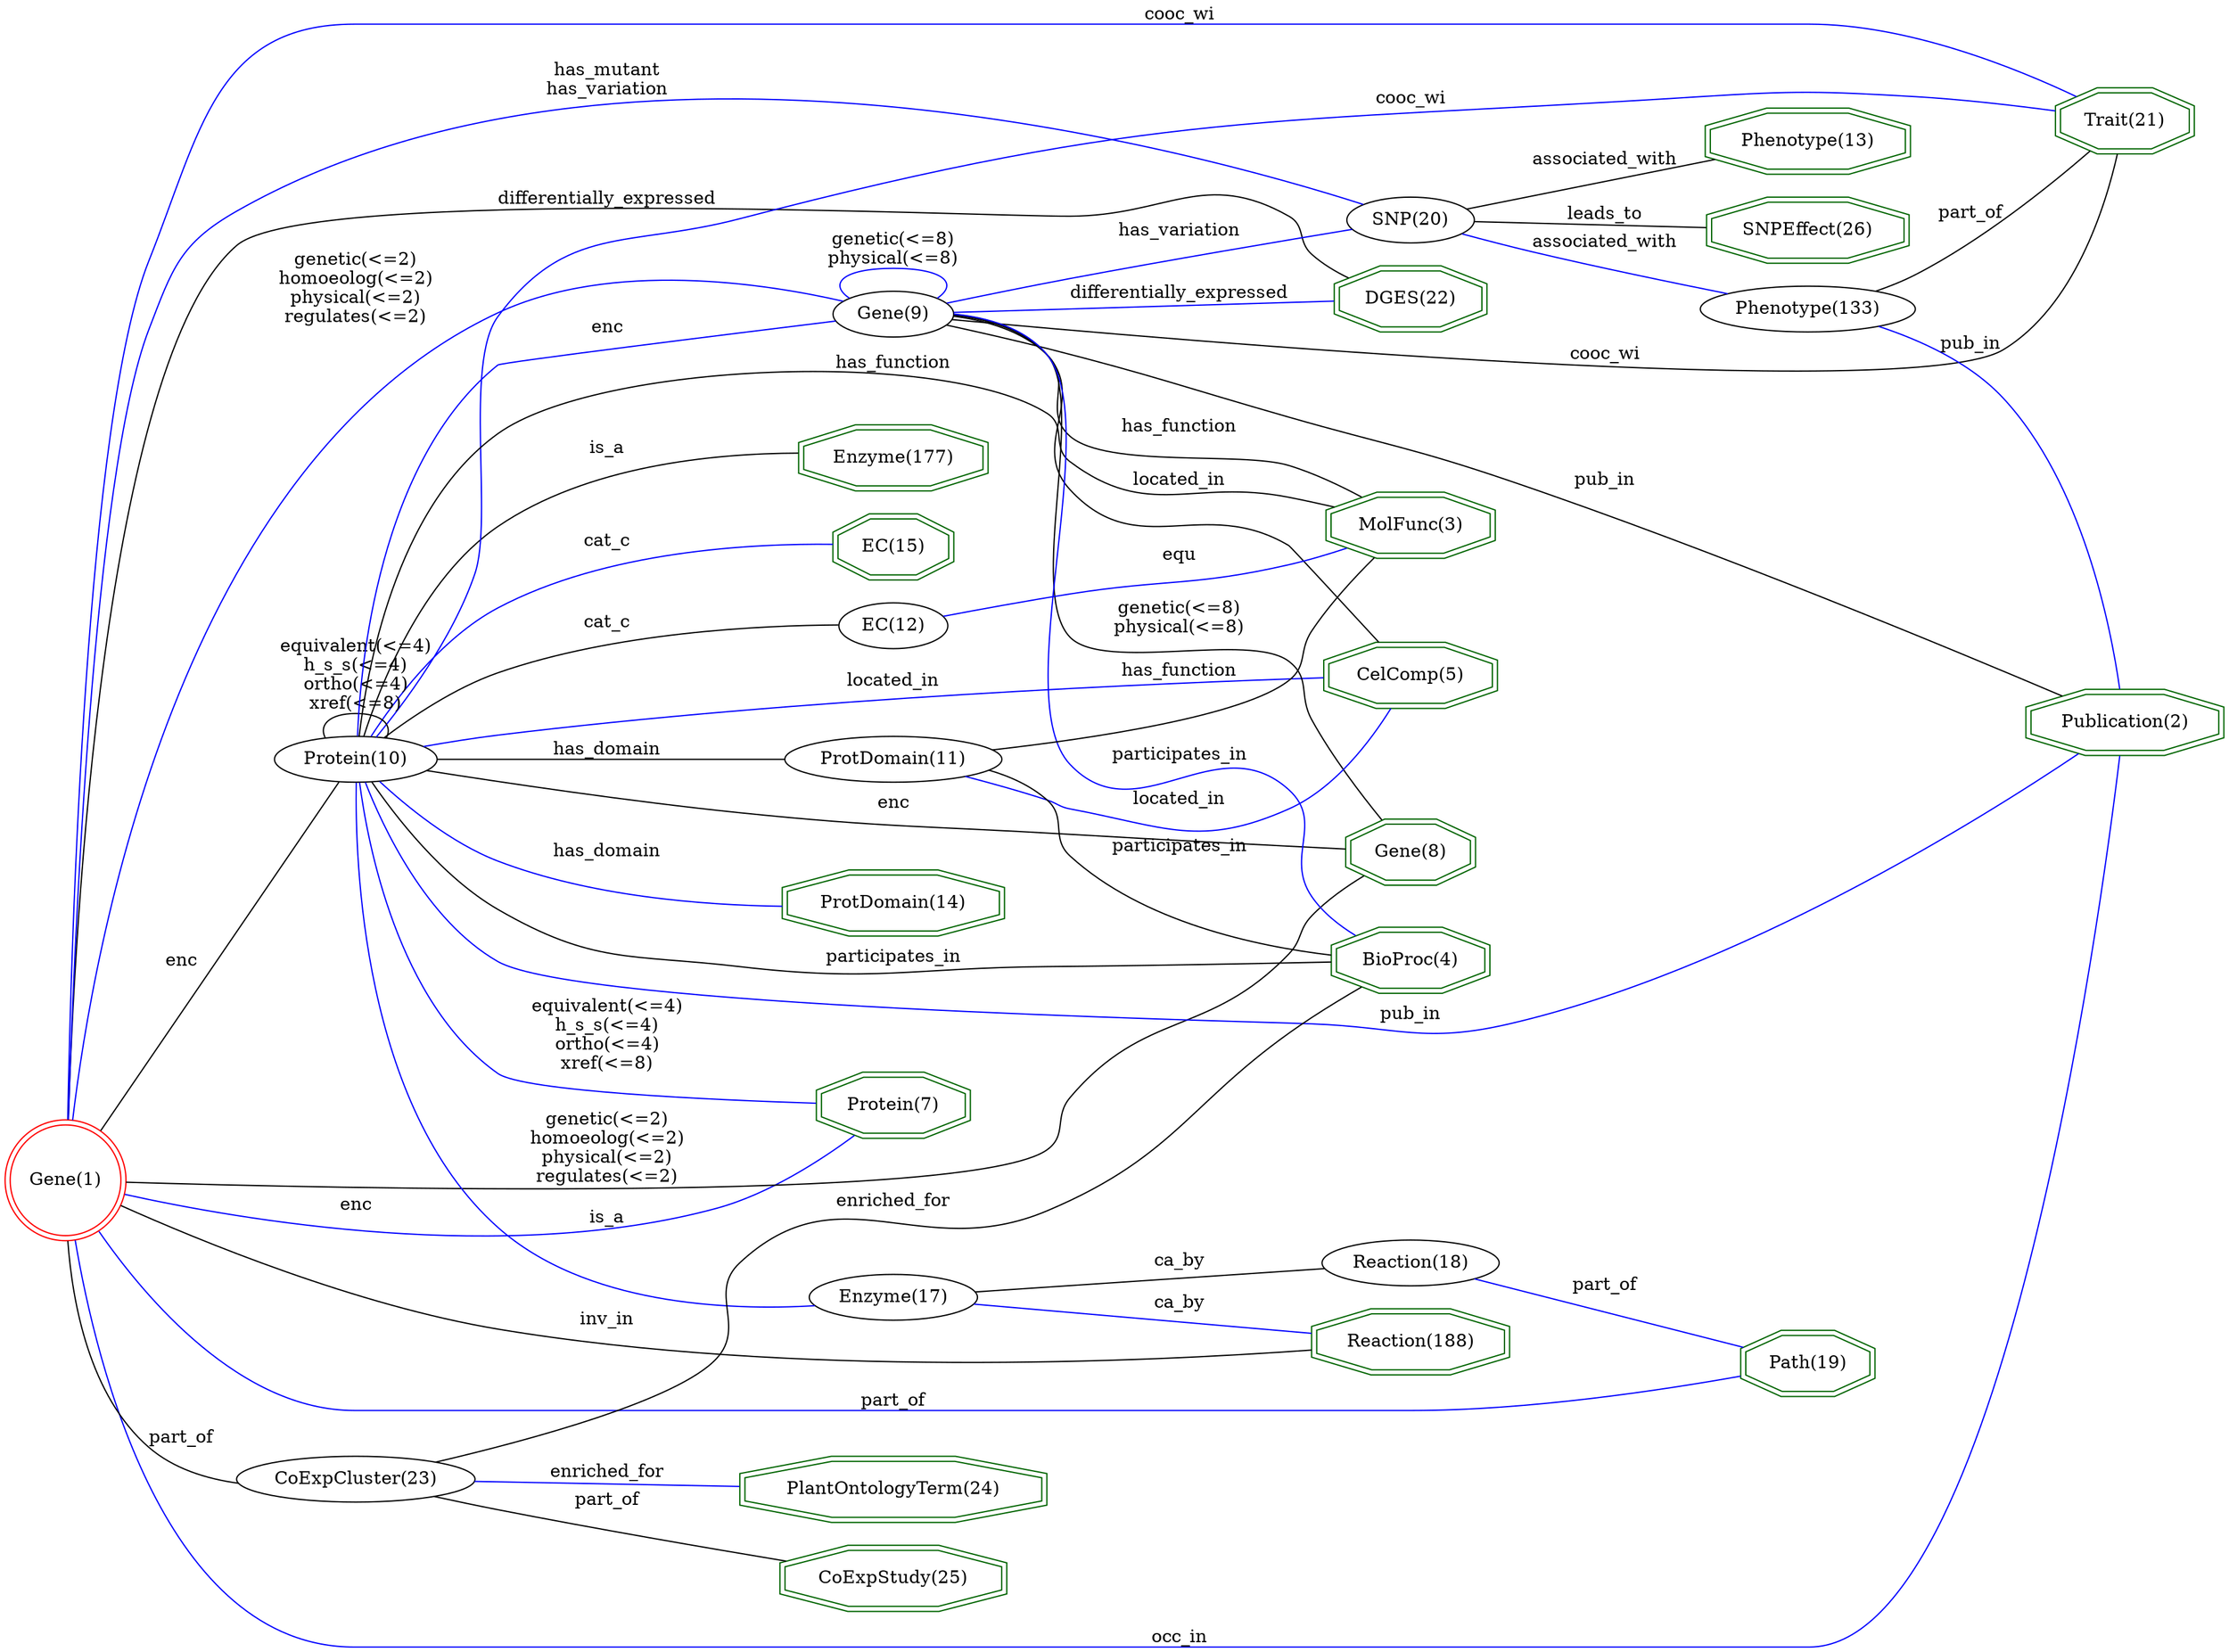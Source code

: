 digraph {
	graph [_draw_="c 9 -#fffffe00 C 7 -#ffffff P 4 0 0 0 1231 1486.9 1231 1486.9 0 ",
		bb="0,0,1486.9,1231",
		dpi=96,
		rankdir=LR,
		xdotversion=1.7
	];
	node [label="\N"];
	"Phenotype(13)"	[_draw_="c 7 -#006400 p 8 1265.97 1120.54 1265.97 1135.46 1226.39 1146 1170.41 1146 1130.83 1135.46 1130.83 1120.54 1170.41 1110 1226.39 \
1110 c 7 -#006400 p 8 1269.97 1117.47 1269.97 1138.53 1226.91 1150 1169.89 1150 1126.83 1138.53 1126.83 1117.47 1169.89 1106 1226.91 \
1106 ",
		_ldraw_="F 14 11 -Times-Roman c 7 -#000000 T 1198.4 1124.3 0 80 13 -Phenotype(13) ",
		color=darkgreen,
		height=0.61111,
		pos="1198.4,1128",
		shape=doubleoctagon,
		width=1.9871];
	"Enzyme(177)"	[_draw_="c 7 -#006400 p 8 652.53 880.54 652.53 895.46 615.02 906 561.97 906 524.46 895.46 524.46 880.54 561.97 870 615.02 870 c 7 -#006400 \
p 8 656.53 877.51 656.53 898.49 615.57 910 561.42 910 520.46 898.49 520.46 877.51 561.42 866 615.57 866 ",
		_ldraw_="F 14 11 -Times-Roman c 7 -#000000 T 588.49 884.3 0 75 11 -Enzyme(177) ",
		color=darkgreen,
		height=0.61111,
		pos="588.49,888",
		shape=doubleoctagon,
		width=1.8894];
	"Trait(21)"	[_draw_="c 7 -#006400 p 8 1462.71 1136.54 1462.71 1151.46 1435.8 1162 1397.74 1162 1370.83 1151.46 1370.83 1136.54 1397.74 1126 1435.8 1126 \
c 7 -#006400 p 8 1466.72 1133.82 1466.72 1154.18 1436.56 1166 1396.98 1166 1366.81 1154.18 1366.81 1133.82 1396.98 1122 1436.56 \
1122 ",
		_ldraw_="F 14 11 -Times-Roman c 7 -#000000 T 1416.77 1140.3 0 49 9 -Trait(21) ",
		color=darkgreen,
		height=0.61111,
		pos="1416.8,1144",
		shape=doubleoctagon,
		width=1.3813];
	"Publication(2)"	[_draw_="c 7 -#006400 p 8 1483.02 680.54 1483.02 695.46 1444.21 706 1389.33 706 1350.52 695.46 1350.52 680.54 1389.33 670 1444.21 670 c 7 \
-#006400 p 8 1487.03 677.49 1487.03 698.51 1444.75 710 1388.79 710 1346.51 698.51 1346.51 677.49 1388.79 666 1444.75 666 ",
		_ldraw_="F 14 11 -Times-Roman c 7 -#000000 T 1416.77 684.3 0 78 14 -Publication(2) ",
		color=darkgreen,
		height=0.61111,
		pos="1416.8,688",
		shape=doubleoctagon,
		width=1.948];
	"SNPEffect(26)"	[_draw_="c 7 -#006400 p 8 1266.87 1058.54 1266.87 1073.46 1226.76 1084 1170.04 1084 1129.94 1073.46 1129.94 1058.54 1170.04 1048 1226.76 \
1048 c 7 -#006400 p 8 1270.88 1055.46 1270.88 1076.54 1227.28 1088 1169.52 1088 1125.92 1076.54 1125.92 1055.46 1169.52 1044 1227.28 \
1044 ",
		_ldraw_="F 14 11 -Times-Roman c 7 -#000000 T 1198.4 1062.3 0 81 13 -SNPEffect(26) ",
		color=darkgreen,
		height=0.61111,
		pos="1198.4,1066",
		shape=doubleoctagon,
		width=2.0066];
	"EC(15)"	[_draw_="c 7 -#006400 p 8 627.79 818.54 627.79 833.46 604.77 844 572.21 844 549.19 833.46 549.19 818.54 572.21 808 604.77 808 c 7 -#006400 \
p 8 631.78 815.97 631.78 836.03 605.64 848 571.35 848 545.2 836.03 545.2 815.97 571.35 804 605.64 804 ",
		_ldraw_="F 14 11 -Times-Roman c 7 -#000000 T 588.49 822.3 0 40 6 -EC(15) ",
		color=darkgreen,
		height=0.61111,
		pos="588.49,826",
		shape=doubleoctagon,
		width=1.2054];
	"MolFunc(3)"	[_draw_="c 7 -#006400 p 8 991.32 826.54 991.32 841.46 957.18 852 908.89 852 874.75 841.46 874.75 826.54 908.89 816 957.18 816 c 7 -#006400 \
p 8 995.31 823.59 995.31 844.41 957.78 856 908.29 856 870.75 844.41 870.75 823.59 908.29 812 957.78 812 ",
		_ldraw_="F 14 11 -Times-Roman c 7 -#000000 T 933.03 830.3 0 67 10 -MolFunc(3) ",
		color=darkgreen,
		height=0.61111,
		pos="933.03,834",
		shape=doubleoctagon,
		width=1.7331];
	"Protein(7)"	[_draw_="c 7 -#006400 p 8 638.39 398.54 638.39 413.46 609.16 424 567.82 424 538.59 413.46 538.59 398.54 567.82 388 609.16 388 c 7 -#006400 \
p 8 642.39 395.73 642.39 416.27 609.86 428 567.13 428 534.6 416.27 534.6 395.73 567.13 384 609.86 384 ",
		_ldraw_="F 14 11 -Times-Roman c 7 -#000000 T 588.49 402.3 0 55 10 -Protein(7) ",
		color=darkgreen,
		height=0.61111,
		pos="588.49,406",
		shape=doubleoctagon,
		width=1.4986];
	"Gene(8)"	[_draw_="c 7 -#006400 p 8 975.87 573.54 975.87 588.46 950.78 599 915.29 599 890.2 588.46 890.2 573.54 915.29 563 950.78 563 c 7 -#006400 \
p 8 979.86 570.88 979.86 591.12 951.58 603 914.49 603 886.21 591.12 886.21 570.88 914.49 559 951.58 559 ",
		_ldraw_="F 14 11 -Times-Roman c 7 -#000000 T 933.03 577.3 0 45 7 -Gene(8) ",
		color=darkgreen,
		height=0.61111,
		pos="933.03,581",
		shape=doubleoctagon,
		width=1.3031];
	"Gene(1)"	[_draw_="c 7 -#ff0000 e 43.65 341 39.78 39.78 c 7 -#ff0000 e 43.65 341 43.79 43.79 ",
		_ldraw_="F 14 11 -Times-Roman c 7 -#000000 T 43.65 337.3 0 45 7 -Gene(1) ",
		color=red,
		height=1.2124,
		pos="43.646,341",
		shape=doublecircle,
		width=1.2124];
	"Gene(1)" -> "Trait(21)"	[_draw_="c 7 -#0000ff B 13 45.88 384.6 49.99 515.06 65.29 900.6 105.29 1019 139.06 1118.94 132.2 1216 237.69 1216 237.69 1216 237.69 1216 \
1199.4 1216 1268.29 1216 1343.49 1182.74 1384.6 1161.43 ",
		_ldraw_="F 14 11 -Times-Roman c 7 -#000000 T 779.41 1219.8 0 46 7 -cooc_wi ",
		arrowhead=none,
		color=blue,
		label=cooc_wi,
		lp="779.41,1223.5",
		pos="45.88,384.6 49.99,515.06 65.287,900.6 105.29,1019 139.06,1118.9 132.2,1216 237.69,1216 237.69,1216 237.69,1216 1199.4,1216 1268.3,\
1216 1343.5,1182.7 1384.6,1161.4"];
	"Gene(1)" -> "Publication(2)"	[_draw_="c 7 -#0000ff B 10 49.01 297.47 60.86 205.54 102.48 0 237.69 0 237.69 0 237.69 0 1199.4 0 1342.46 0 1402.51 548.13 1413.77 665.89 ",
		_ldraw_="F 14 11 -Times-Roman c 7 -#000000 T 779.41 3.8 0 37 6 -occ_in ",
		arrowhead=none,
		color=blue,
		label=occ_in,
		lp="779.41,7.5",
		pos="49.005,297.47 60.858,205.54 102.48,0 237.69,0 237.69,0 237.69,0 1199.4,0 1342.5,0 1402.5,548.13 1413.8,665.89"];
	"Gene(1)" -> "Protein(7)"	[_draw_="c 7 -#0000ff B 10 86.01 329.27 162.58 309.63 330.7 276.2 463.08 319 472.47 322.04 473.03 326.29 481.08 332 507.52 350.74 537.88 \
371.81 559.39 386.66 ",
		_ldraw_="F 14 11 -Times-Roman c 7 -#000000 T 238.69 316.8 0 19 3 -enc ",
		arrowhead=none,
		color=blue,
		label=enc,
		lp="238.69,320.5",
		pos="86.005,329.27 162.58,309.63 330.7,276.2 463.08,319 472.47,322.04 473.03,326.29 481.08,332 507.52,350.74 537.88,371.81 559.39,386.66"];
	"Gene(1)" -> "Gene(8)"	[_draw_="c 7 -#000000 B 25 87.5 340.61 143.67 340.12 245.25 339.3 332.08 339 390.3 338.8 405.06 334.2 463.08 339 471.16 339.67 473.07 340.72 \
481.08 342 576.46 357.27 617.84 318.11 695.91 375 710.36 385.54 702.63 397.11 713.91 411 760.75 468.72 795.46 459.49 844.91 515 \
855 526.33 851.84 533.62 862.91 544 872.54 553.03 884.79 560.53 896.31 566.36 ",
		_ldraw_="F 14 11 -Times-Roman c 7 -#000000 T 397.58 387.8 0 72 12 -genetic(<=2) F 14 11 -Times-Roman c 7 -#000000 T 397.58 372.8 0 94 14 \
-homoeolog(<=2) F 14 11 -Times-Roman c 7 -#000000 T 397.58 357.8 0 78 13 -physical(<=2) F 14 11 -Times-Roman c 7 -#000000 T 397.58 \
342.8 0 82 14 -regulates(<=2) ",
		arrowhead=none,
		color=black,
		label="genetic(<=2)\nhomoeolog(<=2)\nphysical(<=2)\nregulates(<=2)",
		lp="397.58,369",
		pos="87.5,340.61 143.67,340.12 245.25,339.3 332.08,339 390.3,338.8 405.06,334.2 463.08,339 471.16,339.67 473.07,340.72 481.08,342 576.46,\
357.27 617.84,318.11 695.91,375 710.36,385.54 702.63,397.11 713.91,411 760.75,468.72 795.46,459.49 844.91,515 855,526.33 851.84,\
533.62 862.91,544 872.54,553.03 884.79,560.53 896.31,566.36"];
	"DGES(22)"	[_draw_="c 7 -#006400 p 8 985.15 1004.54 985.15 1019.46 954.62 1030 911.45 1030 880.92 1019.46 880.92 1004.54 911.45 994 954.62 994 c 7 -#\
006400 p 8 989.15 1001.69 989.15 1022.31 955.29 1034 910.78 1034 876.92 1022.31 876.92 1001.69 910.78 990 955.29 990 ",
		_ldraw_="F 14 11 -Times-Roman c 7 -#000000 T 933.03 1008.3 0 58 8 -DGES(22) ",
		color=darkgreen,
		height=0.61111,
		pos="933.03,1012",
		shape=doubleoctagon,
		width=1.5572];
	"Gene(1)" -> "DGES(22)"	[_draw_="c 7 -#000000 B 16 45.84 384.72 50.48 520.96 71.99 934.04 163.29 1024 247.99 1107.45 577.02 1076.6 695.91 1075 762.15 1074.11 787.19 \
1103.52 844.91 1071 857.8 1063.74 851.69 1052.65 862.91 1043 870.58 1036.39 879.9 1030.96 889.17 1026.59 ",
		_ldraw_="F 14 11 -Times-Roman c 7 -#000000 T 397.58 1084.8 0 131 24 -differentially_expressed ",
		arrowhead=none,
		color=black,
		label=differentially_expressed,
		lp="397.58,1088.5",
		pos="45.836,384.72 50.484,520.96 71.989,934.04 163.29,1024 247.99,1107.4 577.02,1076.6 695.91,1075 762.15,1074.1 787.19,1103.5 844.91,\
1071 857.8,1063.7 851.69,1052.6 862.91,1043 870.58,1036.4 879.9,1031 889.17,1026.6"];
	"Reaction(188)"	[_draw_="c 7 -#006400 p 8 999.28 213.54 999.28 228.46 960.48 239 905.59 239 866.79 228.46 866.79 213.54 905.59 203 960.48 203 c 7 -#006400 \
p 8 1003.29 210.49 1003.29 231.51 961.01 243 905.06 243 862.78 231.51 862.78 210.49 905.06 199 961.01 199 ",
		_ldraw_="F 14 11 -Times-Roman c 7 -#000000 T 933.03 217.3 0 78 13 -Reaction(188) ",
		color=darkgreen,
		height=0.61111,
		pos="933.03,221",
		shape=doubleoctagon,
		width=1.948];
	"Gene(1)" -> "Reaction(188)"	[_draw_="c 7 -#000000 B 7 83.42 321.91 137.54 296.42 239.52 252.56 332.08 236 521.56 202.09 750.02 209.31 862.52 215.96 ",
		_ldraw_="F 14 11 -Times-Roman c 7 -#000000 T 397.58 239.8 0 35 6 -inv_in ",
		arrowhead=none,
		color=black,
		label=inv_in,
		lp="397.58,243.5",
		pos="83.425,321.91 137.54,296.42 239.52,252.56 332.08,236 521.56,202.09 750.02,209.31 862.52,215.96"];
	"Path(19)"	[_draw_="c 7 -#006400 p 8 1242.56 198.54 1242.56 213.46 1216.69 224 1180.11 224 1154.25 213.46 1154.25 198.54 1180.11 188 1216.69 188 c 7 \
-#006400 p 8 1246.54 195.85 1246.54 216.15 1217.47 228 1179.33 228 1150.26 216.15 1150.26 195.85 1179.33 184 1217.47 184 ",
		_ldraw_="F 14 11 -Times-Roman c 7 -#000000 T 1198.4 202.3 0 47 8 -Path(19) ",
		color=darkgreen,
		height=0.61111,
		pos="1198.4,206",
		shape=doubleoctagon,
		width=1.3422];
	"Gene(1)" -> "Path(19)"	[_draw_="c 7 -#0000ff B 10 65.29 303.05 95.8 252.67 157.99 170 237.69 170 237.69 170 237.69 170 934.03 170 1010.41 170 1098.11 185.05 1150.57 \
195.68 ",
		_ldraw_="F 14 11 -Times-Roman c 7 -#000000 T 588.49 173.8 0 40 7 -part_of ",
		arrowhead=none,
		color=blue,
		label=part_of,
		lp="588.49,177.5",
		pos="65.293,303.05 95.796,252.67 157.99,170 237.69,170 237.69,170 237.69,170 934.03,170 1010.4,170 1098.1,185.05 1150.6,195.68"];
	"SNP(20)"	[_draw_="c 7 -#000000 e 933.03 1070 41.69 18 ",
		_ldraw_="F 14 11 -Times-Roman c 7 -#000000 T 933.03 1066.3 0 48 7 -SNP(20) ",
		height=0.5,
		pos="933.03,1070",
		width=1.1555];
	"Gene(1)" -> "SNP(20)"	[_draw_="c 7 -#0000ff B 7 44.31 384.68 44.29 528.49 53.06 982.54 163.29 1063 397.5 1233.95 787.83 1119.79 900.63 1081.32 ",
		_ldraw_="F 14 11 -Times-Roman c 7 -#000000 T 397.58 1171.8 0 64 10 -has_mutant F 14 11 -Times-Roman c 7 -#000000 T 397.58 1156.8 0 73 13 \
-has_variation ",
		arrowhead=none,
		color=blue,
		label="has_mutant\nhas_variation",
		lp="397.58,1168",
		pos="44.314,384.68 44.287,528.49 53.057,982.54 163.29,1063 397.5,1233.9 787.83,1119.8 900.63,1081.3"];
	"Protein(10)"	[_draw_="c 7 -#000000 e 238.69 666 50.89 18 ",
		_ldraw_="F 14 11 -Times-Roman c 7 -#000000 T 238.69 662.3 0 62 11 -Protein(10) ",
		height=0.5,
		pos="238.69,666",
		width=1.4082];
	"Gene(1)" -> "Protein(10)"	[_draw_="c 7 -#000000 B 4 66.79 378.28 108.38 448.31 196.74 597.06 227.14 648.25 ",
		_ldraw_="F 14 11 -Times-Roman c 7 -#000000 T 125.29 506.8 0 19 3 -enc ",
		arrowhead=none,
		color=black,
		label=enc,
		lp="125.29,510.5",
		pos="66.791,378.28 108.38,448.31 196.74,597.06 227.14,648.25"];
	"Gene(9)"	[_draw_="c 7 -#000000 e 588.49 1000 39.79 18 ",
		_ldraw_="F 14 11 -Times-Roman c 7 -#000000 T 588.49 996.3 0 45 7 -Gene(9) ",
		height=0.5,
		pos="588.49,1000",
		width=1.1013];
	"Gene(1)" -> "Gene(9)"	[_draw_="c 7 -#0000ff B 10 50.28 384.15 62.06 464.27 94.14 639.81 163.29 771 217.53 873.89 229.53 916.11 332.08 971 401.72 1008.28 497.16 \
1007.87 549.43 1004.07 ",
		_ldraw_="F 14 11 -Times-Roman c 7 -#000000 T 238.69 1008.8 0 72 12 -genetic(<=2) F 14 11 -Times-Roman c 7 -#000000 T 238.69 993.8 0 94 14 \
-homoeolog(<=2) F 14 11 -Times-Roman c 7 -#000000 T 238.69 978.8 0 78 13 -physical(<=2) F 14 11 -Times-Roman c 7 -#000000 T 238.69 \
963.8 0 82 14 -regulates(<=2) ",
		arrowhead=none,
		color=blue,
		label="genetic(<=2)\nhomoeolog(<=2)\nphysical(<=2)\nregulates(<=2)",
		lp="238.69,990",
		pos="50.277,384.15 62.055,464.27 94.141,639.81 163.29,771 217.53,873.89 229.53,916.11 332.08,971 401.72,1008.3 497.16,1007.9 549.43,1004.1"];
	"CoExpCluster(23)"	[_draw_="c 7 -#000000 e 238.69 118 75.29 18 ",
		_ldraw_="F 14 11 -Times-Roman c 7 -#000000 T 238.69 114.3 0 100 16 -CoExpCluster(23) ",
		height=0.5,
		pos="238.69,118",
		width=2.0943];
	"Gene(1)" -> "CoExpCluster(23)"	[_draw_="c 7 -#000000 B 7 45.25 297.35 48.37 251.42 60.72 180.42 105.29 141 121.19 126.93 142.52 119.96 163.4 116.82 ",
		_ldraw_="F 14 11 -Times-Roman c 7 -#000000 T 125.29 144.8 0 40 7 -part_of ",
		arrowhead=none,
		color=black,
		label=part_of,
		lp="125.29,148.5",
		pos="45.245,297.35 48.368,251.42 60.722,180.42 105.29,141 121.19,126.93 142.52,119.96 163.4,116.82"];
	"CelComp(5)"	[_draw_="c 7 -#006400 p 8 992.64 712.54 992.64 727.46 957.72 738 908.34 738 873.43 727.46 873.43 712.54 908.34 702 957.72 702 c 7 -#006400 \
p 8 996.63 709.57 996.63 730.43 958.31 742 907.76 742 869.44 730.43 869.44 709.57 907.76 698 958.31 698 ",
		_ldraw_="F 14 11 -Times-Roman c 7 -#000000 T 933.03 716.3 0 69 10 -CelComp(5) ",
		color=darkgreen,
		height=0.61111,
		pos="933.03,720",
		shape=doubleoctagon,
		width=1.7721];
	"BioProc(4)"	[_draw_="c 7 -#006400 p 8 987.36 505.54 987.36 520.46 955.54 531 910.53 531 878.71 520.46 878.71 505.54 910.53 495 955.54 495 c 7 -#006400 \
p 8 991.37 502.66 991.37 523.34 956.19 535 909.88 535 874.7 523.34 874.7 502.66 909.88 491 956.19 491 ",
		_ldraw_="F 14 11 -Times-Roman c 7 -#000000 T 933.03 509.3 0 61 10 -BioProc(4) ",
		color=darkgreen,
		height=0.61111,
		pos="933.03,513",
		shape=doubleoctagon,
		width=1.6158];
	"ProtDomain(14)"	[_draw_="c 7 -#006400 p 8 663.13 549.54 663.13 564.46 619.41 575 557.58 575 513.86 564.46 513.86 549.54 557.58 539 619.41 539 c 7 -#006400 \
p 8 667.13 546.39 667.13 567.61 619.88 579 557.1 579 509.85 567.61 509.85 546.39 557.1 535 619.88 535 ",
		_ldraw_="F 14 11 -Times-Roman c 7 -#000000 T 588.49 553.3 0 90 14 -ProtDomain(14) ",
		color=darkgreen,
		height=0.61111,
		pos="588.49,557",
		shape=doubleoctagon,
		width=2.1825];
	"PlantOntologyTerm(24)"	[_draw_="c 7 -#006400 p 8 691.82 104.54 691.82 119.46 631.29 130 545.69 130 485.16 119.46 485.16 104.54 545.69 94 631.29 94 c 7 -#006400 \
p 8 695.82 101.18 695.82 122.82 631.64 134 545.35 134 481.17 122.82 481.17 101.18 545.35 90 631.64 90 ",
		_ldraw_="F 14 11 -Times-Roman c 7 -#000000 T 588.49 108.3 0 131 21 -PlantOntologyTerm(24) ",
		color=darkgreen,
		height=0.61111,
		pos="588.49,112",
		shape=doubleoctagon,
		width=2.9837];
	"CoExpStudy(25)"	[_draw_="c 7 -#006400 p 8 664.45 42.54 664.45 57.46 619.95 68 557.03 68 512.54 57.46 512.54 42.54 557.03 32 619.95 32 c 7 -#006400 p 8 668.45 \
39.38 668.45 60.62 620.42 72 556.56 72 508.54 60.62 508.54 39.38 556.56 28 620.42 28 ",
		_ldraw_="F 14 11 -Times-Roman c 7 -#000000 T 588.49 46.3 0 92 14 -CoExpStudy(25) ",
		color=darkgreen,
		height=0.61111,
		pos="588.49,50",
		shape=doubleoctagon,
		width=2.2216];
	"SNP(20)" -> "Phenotype(13)"	[_draw_="c 7 -#000000 B 4 970.38 1078 1013.35 1087.47 1085.5 1103.36 1136.93 1114.68 ",
		_ldraw_="F 14 11 -Times-Roman c 7 -#000000 T 1064.66 1110.8 0 87 15 -associated_with ",
		arrowhead=none,
		color=black,
		label=associated_with,
		lp="1064.7,1114.5",
		pos="970.38,1078 1013.3,1087.5 1085.5,1103.4 1136.9,1114.7"];
	"SNP(20)" -> "SNPEffect(26)"	[_draw_="c 7 -#000000 B 4 974.61 1069.38 1014.87 1068.77 1077.4 1067.82 1125.99 1067.08 ",
		_ldraw_="F 14 11 -Times-Roman c 7 -#000000 T 1064.66 1071.8 0 46 8 -leads_to ",
		arrowhead=none,
		color=black,
		label=leads_to,
		lp="1064.7,1075.5",
		pos="974.61,1069.4 1014.9,1068.8 1077.4,1067.8 1126,1067.1"];
	"Phenotype(133)"	[_draw_="c 7 -#000000 e 1198.4 1008 66.89 18 ",
		_ldraw_="F 14 11 -Times-Roman c 7 -#000000 T 1198.4 1004.3 0 87 14 -Phenotype(133) ",
		height=0.5,
		pos="1198.4,1008",
		width=1.8596];
	"SNP(20)" -> "Phenotype(133)"	[_draw_="c 7 -#0000ff B 7 969.17 1060.92 985.03 1056.88 1004.02 1052.11 1021.16 1048 1063.12 1037.94 1110.84 1027.15 1146.04 1019.31 ",
		_ldraw_="F 14 11 -Times-Roman c 7 -#000000 T 1064.66 1051.8 0 87 15 -associated_with ",
		arrowhead=none,
		color=blue,
		label=associated_with,
		lp="1064.7,1055.5",
		pos="969.17,1060.9 985.03,1056.9 1004,1052.1 1021.2,1048 1063.1,1037.9 1110.8,1027.2 1146,1019.3"];
	"Phenotype(133)" -> "Trait(21)"	[_draw_="c 7 -#000000 B 7 1241.72 1021.79 1251.46 1025.57 1261.6 1030.02 1270.64 1035 1317.02 1060.53 1365.03 1099.49 1392.55 1123.27 ",
		_ldraw_="F 14 11 -Times-Roman c 7 -#000000 T 1308.64 1072.8 0 40 7 -part_of ",
		arrowhead=none,
		color=black,
		label=part_of,
		lp="1308.6,1076.5",
		pos="1241.7,1021.8 1251.5,1025.6 1261.6,1030 1270.6,1035 1317,1060.5 1365,1099.5 1392.6,1123.3"];
	"Phenotype(133)" -> "Publication(2)"	[_draw_="c 7 -#0000ff B 7 1241.92 994.19 1270.05 983.07 1305.82 964.82 1328.64 938 1387.61 868.68 1407.48 757.04 1413.46 710.01 ",
		_ldraw_="F 14 11 -Times-Roman c 7 -#000000 T 1308.64 973.8 0 38 6 -pub_in ",
		arrowhead=none,
		color=blue,
		label=pub_in,
		lp="1308.6,977.5",
		pos="1241.9,994.19 1270.1,983.07 1305.8,964.82 1328.6,938 1387.6,868.68 1407.5,757.04 1413.5,710.01"];
	"EC(12)"	[_draw_="c 7 -#000000 e 588.49 946 36.29 18 ",
		_ldraw_="F 14 11 -Times-Roman c 7 -#000000 T 588.49 942.3 0 40 6 -EC(12) ",
		height=0.5,
		pos="588.49,946",
		width=1.011];
	"EC(12)" -> "MolFunc(3)"	[_draw_="c 7 -#0000ff B 10 625.03 945.2 647.82 942.89 676.65 936.36 695.91 919 713.14 903.47 696.03 884.79 713.91 870 716.97 867.47 807.23 \
853.16 870.67 843.37 ",
		_ldraw_="F 14 11 -Times-Roman c 7 -#000000 T 779.41 873.8 0 20 3 -equ ",
		arrowhead=none,
		color=blue,
		label=equ,
		lp="779.41,877.5",
		pos="625.03,945.2 647.82,942.89 676.65,936.36 695.91,919 713.14,903.47 696.03,884.79 713.91,870 716.97,867.47 807.23,853.16 870.67,843.37"];
	"Protein(10)" -> "Enzyme(177)"	[_draw_="c 7 -#000000 B 7 243.61 684.16 252.48 720.5 277.68 802.1 332.08 842 361.37 863.48 455.1 876.15 520.47 882.59 ",
		_ldraw_="F 14 11 -Times-Roman c 7 -#000000 T 397.58 877.8 0 22 4 -is_a ",
		arrowhead=none,
		color=black,
		label=is_a,
		lp="397.58,881.5",
		pos="243.61,684.16 252.48,720.5 277.68,802.1 332.08,842 361.37,863.48 455.1,876.15 520.47,882.59"];
	"Protein(10)" -> "Trait(21)"	[_draw_="c 7 -#0000ff B 13 257.03 683.16 274.78 701.94 301.5 733.81 314.08 767 345.71 850.45 287.99 889.4 332.08 967 372.48 1038.11 405.08 \
1044.79 481.08 1075 798.61 1201.22 1224.16 1166.79 1366.83 1150.34 ",
		_ldraw_="F 14 11 -Times-Roman c 7 -#000000 T 933.03 1169.8 0 46 7 -cooc_wi ",
		arrowhead=none,
		color=blue,
		label=cooc_wi,
		lp="933.03,1173.5",
		pos="257.03,683.16 274.78,701.94 301.5,733.81 314.08,767 345.71,850.45 287.99,889.4 332.08,967 372.48,1038.1 405.08,1044.8 481.08,1075 \
798.61,1201.2 1224.2,1166.8 1366.8,1150.3"];
	"Protein(10)" -> "Publication(2)"	[_draw_="c 7 -#0000ff B 10 244.64 648 254.82 614.81 281.51 544.49 332.08 513 395.52 473.49 930.67 448.81 1003.16 467 1160.4 506.46 1323.15 \
618.63 1387.32 666.22 ",
		_ldraw_="F 14 11 -Times-Roman c 7 -#000000 T 933.03 470.8 0 38 6 -pub_in ",
		arrowhead=none,
		color=blue,
		label=pub_in,
		lp="933.03,474.5",
		pos="244.64,648 254.82,614.81 281.51,544.49 332.08,513 395.52,473.49 930.67,448.81 1003.2,467 1160.4,506.46 1323.1,618.63 1387.3,666.22"];
	"Protein(10)" -> "EC(15)"	[_draw_="c 7 -#0000ff B 7 248.12 684 261.7 710.83 291.13 760.73 332.08 785 398.73 824.49 491.53 829.38 544.97 828.36 ",
		_ldraw_="F 14 11 -Times-Roman c 7 -#000000 T 397.58 826.8 0 29 5 -cat_c ",
		arrowhead=none,
		color=blue,
		label=cat_c,
		lp="397.58,830.5",
		pos="248.12,684 261.7,710.83 291.13,760.73 332.08,785 398.73,824.49 491.53,829.38 544.97,828.36"];
	"Protein(10)" -> "MolFunc(3)"	[_draw_="c 7 -#000000 B 16 269.51 680.35 287.34 688.48 310.63 698.33 332.08 705 489.74 754 534.47 745.42 695.91 780 703.92 781.72 705.9 782.25 \
713.91 784 772.08 796.68 786.92 798.49 844.91 812 856.3 814.66 868.5 817.64 880.05 820.54 ",
		_ldraw_="F 14 11 -Times-Roman c 7 -#000000 T 588.49 783.8 0 70 12 -has_function ",
		arrowhead=none,
		color=black,
		label=has_function,
		lp="588.49,787.5",
		pos="269.51,680.35 287.34,688.48 310.63,698.33 332.08,705 489.74,754 534.47,745.42 695.91,780 703.92,781.72 705.9,782.25 713.91,784 772.08,\
796.68 786.92,798.49 844.91,812 856.3,814.66 868.5,817.64 880.05,820.54"];
	"Protein(10)" -> "Protein(7)"	[_draw_="c 7 -#0000ff B 7 240.43 647.98 243.39 601.98 258.19 479.95 332.08 425 362.99 402.01 469.04 401.44 534.37 403.47 ",
		_ldraw_="F 14 11 -Times-Roman c 7 -#000000 T 397.58 473.8 0 89 15 -equivalent(<=4) F 14 11 -Times-Roman c 7 -#000000 T 397.58 458.8 0 64 \
10 -h_s_s(<=4) F 14 11 -Times-Roman c 7 -#000000 T 397.58 443.8 0 61 10 -ortho(<=4) F 14 11 -Times-Roman c 7 -#000000 T 397.58 428.8 \
0 55 9 -xref(<=8) ",
		arrowhead=none,
		color=blue,
		label="equivalent(<=4)\nh_s_s(<=4)\northo(<=4)\nxref(<=8)",
		lp="397.58,455",
		pos="240.43,647.98 243.39,601.98 258.19,479.95 332.08,425 362.99,402.01 469.04,401.44 534.37,403.47"];
	"Protein(10)" -> "Gene(8)"	[_draw_="c 7 -#000000 B 10 284.07 657.61 332.42 648.64 412.08 634.29 481.08 624 584.22 608.61 610.09 604.79 713.91 595 773.22 589.41 841.82 \
585.41 886.01 583.15 ",
		_ldraw_="F 14 11 -Times-Roman c 7 -#000000 T 588.49 627.8 0 19 3 -enc ",
		arrowhead=none,
		color=black,
		label=enc,
		lp="588.49,631.5",
		pos="284.07,657.61 332.42,648.64 412.08,634.29 481.08,624 584.22,608.61 610.09,604.79 713.91,595 773.22,589.41 841.82,585.41 886.01,583.15"];
	"Protein(10)" -> "CelComp(5)"	[_draw_="c 7 -#0000ff B 7 281.32 675.89 297.13 679.3 315.36 682.8 332.08 685 526.82 710.57 759.58 717.46 869.13 719.32 ",
		_ldraw_="F 14 11 -Times-Roman c 7 -#000000 T 588.49 716.8 0 57 10 -located_in ",
		arrowhead=none,
		color=blue,
		label=located_in,
		lp="588.49,720.5",
		pos="281.32,675.89 297.13,679.3 315.36,682.8 332.08,685 526.82,710.57 759.58,717.46 869.13,719.32"];
	"Protein(10)" -> "BioProc(4)"	[_draw_="c 7 -#000000 B 13 249.38 648.04 263.95 622.75 293.91 576.96 332.08 552 389.56 514.41 413.01 520.19 481.08 511 575.7 498.22 600.43 \
510.6 695.91 511 756.99 511.26 826.96 511.89 874.78 512.38 ",
		_ldraw_="F 14 11 -Times-Roman c 7 -#000000 T 588.49 514.8 0 80 15 -participates_in ",
		arrowhead=none,
		color=black,
		label=participates_in,
		lp="588.49,518.5",
		pos="249.38,648.04 263.95,622.75 293.91,576.96 332.08,552 389.56,514.41 413.01,520.19 481.08,511 575.7,498.22 600.43,510.6 695.91,511 \
756.99,511.26 826.96,511.89 874.78,512.38"];
	"Protein(10)" -> "ProtDomain(14)"	[_draw_="c 7 -#0000ff B 7 253.96 648.53 270.55 629.59 299.82 600.15 332.08 586 388.17 561.4 457.53 554.84 509.81 554.05 ",
		_ldraw_="F 14 11 -Times-Roman c 7 -#000000 T 397.58 589.8 0 67 10 -has_domain ",
		arrowhead=none,
		color=blue,
		label=has_domain,
		lp="397.58,593.5",
		pos="253.96,648.53 270.55,629.59 299.82,600.15 332.08,586 388.17,561.4 457.53,554.84 509.81,554.05"];
	"Protein(10)" -> "EC(12)"	[_draw_="c 7 -#000000 B 13 241.34 684.03 246.33 727.27 265.29 837.27 332.08 891 378.14 928.05 405.42 900.96 463.08 914 471.18 915.83 473.06 \
916.87 481.08 919 505.95 925.61 534.18 932.75 555.31 938.03 ",
		_ldraw_="F 14 11 -Times-Roman c 7 -#000000 T 397.58 917.8 0 29 5 -cat_c ",
		arrowhead=none,
		color=black,
		label=cat_c,
		lp="397.58,921.5",
		pos="241.34,684.03 246.33,727.27 265.29,837.27 332.08,891 378.14,928.05 405.42,900.96 463.08,914 471.18,915.83 473.06,916.87 481.08,919 \
505.95,925.61 534.18,932.75 555.31,938.03"];
	"Protein(10)" -> "Protein(10)"	[_draw_="c 7 -#000000 B 7 219 682.66 214.62 692.62 221.19 702 238.69 702 256.19 702 262.75 692.62 258.37 682.66 ",
		_ldraw_="F 14 11 -Times-Roman c 7 -#000000 T 238.69 750.8 0 89 15 -equivalent(<=4) F 14 11 -Times-Roman c 7 -#000000 T 238.69 735.8 0 64 \
10 -h_s_s(<=4) F 14 11 -Times-Roman c 7 -#000000 T 238.69 720.8 0 61 10 -ortho(<=4) F 14 11 -Times-Roman c 7 -#000000 T 238.69 705.8 \
0 55 9 -xref(<=8) ",
		arrowhead=none,
		color=black,
		label="equivalent(<=4)\nh_s_s(<=4)\northo(<=4)\nxref(<=8)",
		lp="238.69,732",
		pos="219,682.66 214.62,692.62 221.19,702 238.69,702 256.19,702 262.75,692.62 258.37,682.66"];
	"Protein(10)" -> "Gene(9)"	[_draw_="c 7 -#0000ff B 13 240.15 684.1 242.42 732.24 255.68 864.2 332.08 929 377.16 967.23 411.72 922.73 463.08 952 473.76 958.09 470.63 \
966.52 481.08 973 501.73 985.81 528.21 992.56 549.58 996.11 ",
		_ldraw_="F 14 11 -Times-Roman c 7 -#000000 T 397.58 955.8 0 19 3 -enc ",
		arrowhead=none,
		color=blue,
		label=enc,
		lp="397.58,959.5",
		pos="240.15,684.1 242.42,732.24 255.68,864.2 332.08,929 377.16,967.23 411.72,922.73 463.08,952 473.76,958.09 470.63,966.52 481.08,973 \
501.73,985.81 528.21,992.56 549.58,996.11"];
	"ProtDomain(11)"	[_draw_="c 7 -#000000 e 588.49 666 68.79 18 ",
		_ldraw_="F 14 11 -Times-Roman c 7 -#000000 T 588.49 662.3 0 90 14 -ProtDomain(11) ",
		height=0.5,
		pos="588.49,666",
		width=1.9137];
	"Protein(10)" -> "ProtDomain(11)"	[_draw_="c 7 -#000000 B 4 289.52 666 349.91 666 451.95 666 519.52 666 ",
		_ldraw_="F 14 11 -Times-Roman c 7 -#000000 T 397.58 669.8 0 67 10 -has_domain ",
		arrowhead=none,
		color=black,
		label=has_domain,
		lp="397.58,673.5",
		pos="289.52,666 349.91,666 451.95,666 519.52,666"];
	"Enzyme(17)"	[_draw_="c 7 -#000000 e 588.49 259 54.69 18 ",
		_ldraw_="F 14 11 -Times-Roman c 7 -#000000 T 588.49 255.3 0 68 10 -Enzyme(17) ",
		height=0.5,
		pos="588.49,259",
		width=1.5165];
	"Protein(10)" -> "Enzyme(17)"	[_draw_="c 7 -#0000ff B 7 241.76 647.62 249.69 580.78 280.24 352.07 332.08 304 387.38 252.72 479.66 249.28 536.85 253.03 ",
		_ldraw_="F 14 11 -Times-Roman c 7 -#000000 T 397.58 307.8 0 22 4 -is_a ",
		arrowhead=none,
		color=blue,
		label=is_a,
		lp="397.58,311.5",
		pos="241.76,647.62 249.69,580.78 280.24,352.07 332.08,304 387.38,252.72 479.66,249.28 536.85,253.03"];
	"Gene(9)" -> "Trait(21)"	[_draw_="c 7 -#000000 B 7 626.07 993.69 758.17 971.67 1209.19 903.39 1328.64 976 1381.56 1008.17 1403.79 1084.05 1411.83 1121.83 ",
		_ldraw_="F 14 11 -Times-Roman c 7 -#000000 T 1064.66 949.8 0 46 7 -cooc_wi ",
		arrowhead=none,
		color=black,
		label=cooc_wi,
		lp="1064.7,953.5",
		pos="626.07,993.69 758.17,971.67 1209.2,903.39 1328.6,976 1381.6,1008.2 1403.8,1084.1 1411.8,1121.8"];
	"Gene(9)" -> "Publication(2)"	[_draw_="c 7 -#000000 B 13 626.76 994.44 647.8 990.36 674.16 983.63 695.91 973 705.01 968.55 704.85 963.54 713.91 959 767.89 931.94 787.4 \
941.4 844.91 923 1050.08 857.34 1284.99 749.91 1376.45 706.79 ",
		_ldraw_="F 14 11 -Times-Roman c 7 -#000000 T 1064.66 862.8 0 38 6 -pub_in ",
		arrowhead=none,
		color=black,
		label=pub_in,
		lp="1064.7,866.5",
		pos="626.76,994.44 647.8,990.36 674.16,983.63 695.91,973 705.01,968.55 704.85,963.54 713.91,959 767.89,931.94 787.4,941.4 844.91,923 \
1050.1,857.34 1285,749.91 1376.5,706.79"];
	"Gene(9)" -> "MolFunc(3)"	[_draw_="c 7 -#000000 B 13 628.32 999.44 650.82 997.07 678.13 990.4 695.91 973 717.33 952.03 691.71 928.15 713.91 908 757.67 868.26 789.41 \
905.36 844.91 885 865.47 877.45 886.73 865.12 903.1 854.47 ",
		_ldraw_="F 14 11 -Times-Roman c 7 -#000000 T 779.41 911.8 0 70 12 -has_function ",
		arrowhead=none,
		color=black,
		label=has_function,
		lp="779.41,915.5",
		pos="628.32,999.44 650.82,997.07 678.13,990.4 695.91,973 717.33,952.03 691.71,928.15 713.91,908 757.67,868.26 789.41,905.36 844.91,885 \
865.47,877.45 886.73,865.12 903.1,854.47"];
	"Gene(9)" -> "Gene(8)"	[_draw_="c 7 -#000000 B 16 628.25 1000.7 651.45 998.89 679.54 992.36 695.91 973 727.58 935.55 680.72 789.12 713.91 753 753.85 709.52 798.49 \
767.48 844.91 731 860.87 718.45 853.4 706.95 862.91 689 879.27 658.11 901.56 624.49 916.36 603.11 ",
		_ldraw_="F 14 11 -Times-Roman c 7 -#000000 T 779.41 771.8 0 72 12 -genetic(<=8) F 14 11 -Times-Roman c 7 -#000000 T 779.41 756.8 0 78 13 \
-physical(<=8) ",
		arrowhead=none,
		color=black,
		label="genetic(<=8)\nphysical(<=8)",
		lp="779.41,768",
		pos="628.25,1000.7 651.45,998.89 679.54,992.36 695.91,973 727.58,935.55 680.72,789.12 713.91,753 753.85,709.52 798.49,767.48 844.91,731 \
860.87,718.45 853.4,706.95 862.91,689 879.27,658.11 901.56,624.49 916.36,603.11"];
	"Gene(9)" -> "DGES(22)"	[_draw_="c 7 -#0000ff B 4 628.12 1001.35 688.92 1003.48 807.19 1007.63 876.91 1010.07 ",
		_ldraw_="F 14 11 -Times-Roman c 7 -#000000 T 779.41 1011.8 0 131 24 -differentially_expressed ",
		arrowhead=none,
		color=blue,
		label=differentially_expressed,
		lp="779.41,1015.5",
		pos="628.12,1001.4 688.92,1003.5 807.19,1007.6 876.91,1010.1"];
	"Gene(9)" -> "CelComp(5)"	[_draw_="c 7 -#000000 B 13 628.23 1000.43 651.28 998.51 679.2 991.94 695.91 973 738.87 924.3 672.3 877.86 713.91 828 753 781.16 790.78 815.14 \
844.91 787 868.1 774.94 891.42 756.6 908.09 742.16 ",
		_ldraw_="F 14 11 -Times-Roman c 7 -#000000 T 779.41 831.8 0 57 10 -located_in ",
		arrowhead=none,
		color=black,
		label=located_in,
		lp="779.41,835.5",
		pos="628.23,1000.4 651.28,998.51 679.2,991.94 695.91,973 738.87,924.3 672.3,877.86 713.91,828 753,781.16 790.78,815.14 844.91,787 868.1,\
774.94 891.42,756.6 908.09,742.16"];
	"Gene(9)" -> "BioProc(4)"	[_draw_="c 7 -#0000ff B 16 628.16 1000.86 651.49 999.14 679.73 992.64 695.91 973 741.75 917.33 665.22 702.2 713.91 649 753.62 605.6 801.73 \
669.96 844.91 630 871.65 605.24 840.84 579.01 862.91 550 869.83 540.9 879.65 533.79 889.73 528.34 ",
		_ldraw_="F 14 11 -Times-Roman c 7 -#000000 T 779.41 652.8 0 80 15 -participates_in ",
		arrowhead=none,
		color=blue,
		label=participates_in,
		lp="779.41,656.5",
		pos="628.16,1000.9 651.49,999.14 679.73,992.64 695.91,973 741.75,917.33 665.22,702.2 713.91,649 753.62,605.6 801.73,669.96 844.91,630 \
871.65,605.24 840.84,579.01 862.91,550 869.83,540.9 879.65,533.79 889.73,528.34"];
	"Gene(9)" -> "SNP(20)"	[_draw_="c 7 -#0000ff B 7 624.31 1007.74 649.24 1013.24 683.61 1020.73 713.91 1027 777.22 1040.11 851.06 1054.47 894.55 1062.84 ",
		_ldraw_="F 14 11 -Times-Roman c 7 -#000000 T 779.41 1055.8 0 73 13 -has_variation ",
		arrowhead=none,
		color=blue,
		label=has_variation,
		lp="779.41,1059.5",
		pos="624.31,1007.7 649.24,1013.2 683.61,1020.7 713.91,1027 777.22,1040.1 851.06,1054.5 894.55,1062.8"];
	"Gene(9)" -> "Gene(9)"	[_draw_="c 7 -#0000ff B 7 559.21 1012.54 544.96 1023.87 554.72 1036 588.49 1036 622.26 1036 632.02 1023.87 617.78 1012.54 ",
		_ldraw_="F 14 11 -Times-Roman c 7 -#000000 T 588.49 1054.8 0 72 12 -genetic(<=8) F 14 11 -Times-Roman c 7 -#000000 T 588.49 1039.8 0 78 13 \
-physical(<=8) ",
		arrowhead=none,
		color=blue,
		label="genetic(<=8)\nphysical(<=8)",
		lp="588.49,1051",
		pos="559.21,1012.5 544.96,1023.9 554.72,1036 588.49,1036 622.26,1036 632.02,1023.9 617.78,1012.5"];
	"CoExpCluster(23)" -> "BioProc(4)"	[_draw_="c 7 -#000000 B 16 286.98 131.88 345.25 149.9 439.46 182.32 463.08 210 485.61 236.41 456 262 481.08 286 551.31 353.2 608.38 284.71 \
695.91 327 784.15 369.64 783.64 413.36 862.91 471 874.26 479.26 887.3 487.47 898.96 494.42 ",
		_ldraw_="F 14 11 -Times-Roman c 7 -#000000 T 588.49 330.8 0 70 12 -enriched_for ",
		arrowhead=none,
		color=black,
		label=enriched_for,
		lp="588.49,334.5",
		pos="286.98,131.88 345.25,149.9 439.46,182.32 463.08,210 485.61,236.41 456,262 481.08,286 551.31,353.2 608.38,284.71 695.91,327 784.15,\
369.64 783.64,413.36 862.91,471 874.26,479.26 887.3,487.47 898.96,494.42"];
	"CoExpCluster(23)" -> "PlantOntologyTerm(24)"	[_draw_="c 7 -#0000ff B 4 314.3 116.71 362.9 115.87 427.07 114.77 481 113.84 ",
		_ldraw_="F 14 11 -Times-Roman c 7 -#000000 T 397.58 120.8 0 70 12 -enriched_for ",
		arrowhead=none,
		color=blue,
		label=enriched_for,
		lp="397.58,124.5",
		pos="314.3,116.71 362.9,115.87 427.07,114.77 481,113.84"];
	"CoExpCluster(23)" -> "CoExpStudy(25)"	[_draw_="c 7 -#000000 B 7 291.86 105.04 304.96 101.94 319.01 98.73 332.08 96 393.27 83.21 463.16 70.78 514.35 62.06 ",
		_ldraw_="F 14 11 -Times-Roman c 7 -#000000 T 397.58 99.8 0 40 7 -part_of ",
		arrowhead=none,
		color=black,
		label=part_of,
		lp="397.58,103.5",
		pos="291.86,105.04 304.96,101.94 319.01,98.732 332.08,96 393.27,83.214 463.16,70.775 514.35,62.063"];
	"ProtDomain(11)" -> "MolFunc(3)"	[_draw_="c 7 -#000000 B 10 657.01 663.68 712.61 665.14 790.82 675.35 844.91 716 858.89 726.51 853.25 736.41 862.91 751 877.4 772.89 896.71 \
795.66 911.24 811.8 ",
		_ldraw_="F 14 11 -Times-Roman c 7 -#000000 T 779.41 719.8 0 70 12 -has_function ",
		arrowhead=none,
		color=black,
		label=has_function,
		lp="779.41,723.5",
		pos="657.01,663.68 712.61,665.14 790.82,675.35 844.91,716 858.89,726.51 853.25,736.41 862.91,751 877.4,772.89 896.71,795.66 911.24,811.8"];
	"ProtDomain(11)" -> "CelComp(5)"	[_draw_="c 7 -#0000ff B 13 644.31 655.36 661.63 650.5 680.3 643.61 695.91 634 705.81 627.9 703.22 619.6 713.91 615 767.39 591.99 792.21 590.25 \
844.91 615 881.14 632.02 907.51 672.33 921.24 697.76 ",
		_ldraw_="F 14 11 -Times-Roman c 7 -#000000 T 779.41 618.8 0 57 10 -located_in ",
		arrowhead=none,
		color=blue,
		label=located_in,
		lp="779.41,622.5",
		pos="644.31,655.36 661.63,650.5 680.3,643.61 695.91,634 705.81,627.9 703.22,619.6 713.91,615 767.39,591.99 792.21,590.25 844.91,615 881.14,\
632.02 907.51,672.33 921.24,697.76"];
	"ProtDomain(11)" -> "BioProc(4)"	[_draw_="c 7 -#000000 B 10 650.9 658.19 667.24 653.47 683.72 645.96 695.91 634 714.57 615.69 695.22 596.29 713.91 578 756.83 535.99 825.68 \
520.95 874.54 515.66 ",
		_ldraw_="F 14 11 -Times-Roman c 7 -#000000 T 779.41 581.8 0 80 15 -participates_in ",
		arrowhead=none,
		color=black,
		label=participates_in,
		lp="779.41,585.5",
		pos="650.9,658.19 667.24,653.47 683.72,645.96 695.91,634 714.57,615.69 695.22,596.29 713.91,578 756.83,535.99 825.68,520.95 874.54,515.66"];
	"Enzyme(17)" -> "Reaction(188)"	[_draw_="c 7 -#0000ff B 4 640.41 253.35 699.39 246.81 796.89 235.99 862.75 228.69 ",
		_ldraw_="F 14 11 -Times-Roman c 7 -#000000 T 779.41 248.8 0 33 5 -ca_by ",
		arrowhead=none,
		color=blue,
		label=ca_by,
		lp="779.41,252.5",
		pos="640.41,253.35 699.39,246.81 796.89,235.99 862.75,228.69"];
	"Reaction(18)"	[_draw_="c 7 -#000000 e 933.03 281 56.59 18 ",
		_ldraw_="F 14 11 -Times-Roman c 7 -#000000 T 933.03 277.3 0 71 12 -Reaction(18) ",
		height=0.5,
		pos="933.03,281",
		width=1.5707];
	"Enzyme(17)" -> "Reaction(18)"	[_draw_="c 7 -#000000 B 4 642.26 262.39 706.07 266.49 812.92 273.35 877.5 277.5 ",
		_ldraw_="F 14 11 -Times-Roman c 7 -#000000 T 779.41 279.8 0 33 5 -ca_by ",
		arrowhead=none,
		color=black,
		label=ca_by,
		lp="779.41,283.5",
		pos="642.26,262.39 706.07,266.49 812.92,273.35 877.5,277.5"];
	"Reaction(18)" -> "Path(19)"	[_draw_="c 7 -#0000ff B 4 975.77 269.12 1024.65 255.2 1105.2 232.26 1154.56 218.2 ",
		_ldraw_="F 14 11 -Times-Roman c 7 -#000000 T 1064.66 258.8 0 40 7 -part_of ",
		arrowhead=none,
		color=blue,
		label=part_of,
		lp="1064.7,262.5",
		pos="975.77,269.12 1024.6,255.2 1105.2,232.26 1154.6,218.2"];
}
